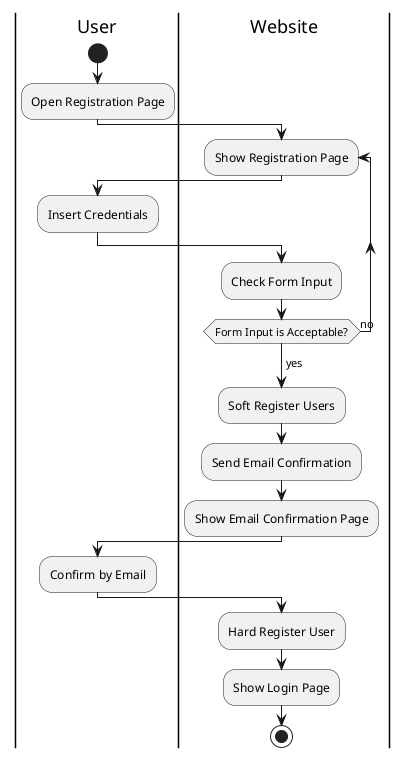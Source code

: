 @startuml
|User|
start
    :Open Registration Page;

|Website|
    repeat :Show Registration Page;

|User|
    :Insert Credentials;

|Website|
    :Check Form Input;
    repeat while (Form Input is Acceptable?) is (no)
        ->yes;
    :Soft Register Users;
    :Send Email Confirmation;
    :Show Email Confirmation Page;

|User|
    :Confirm by Email;

|Website|
    :Hard Register User;
    :Show Login Page;
stop
@enduml